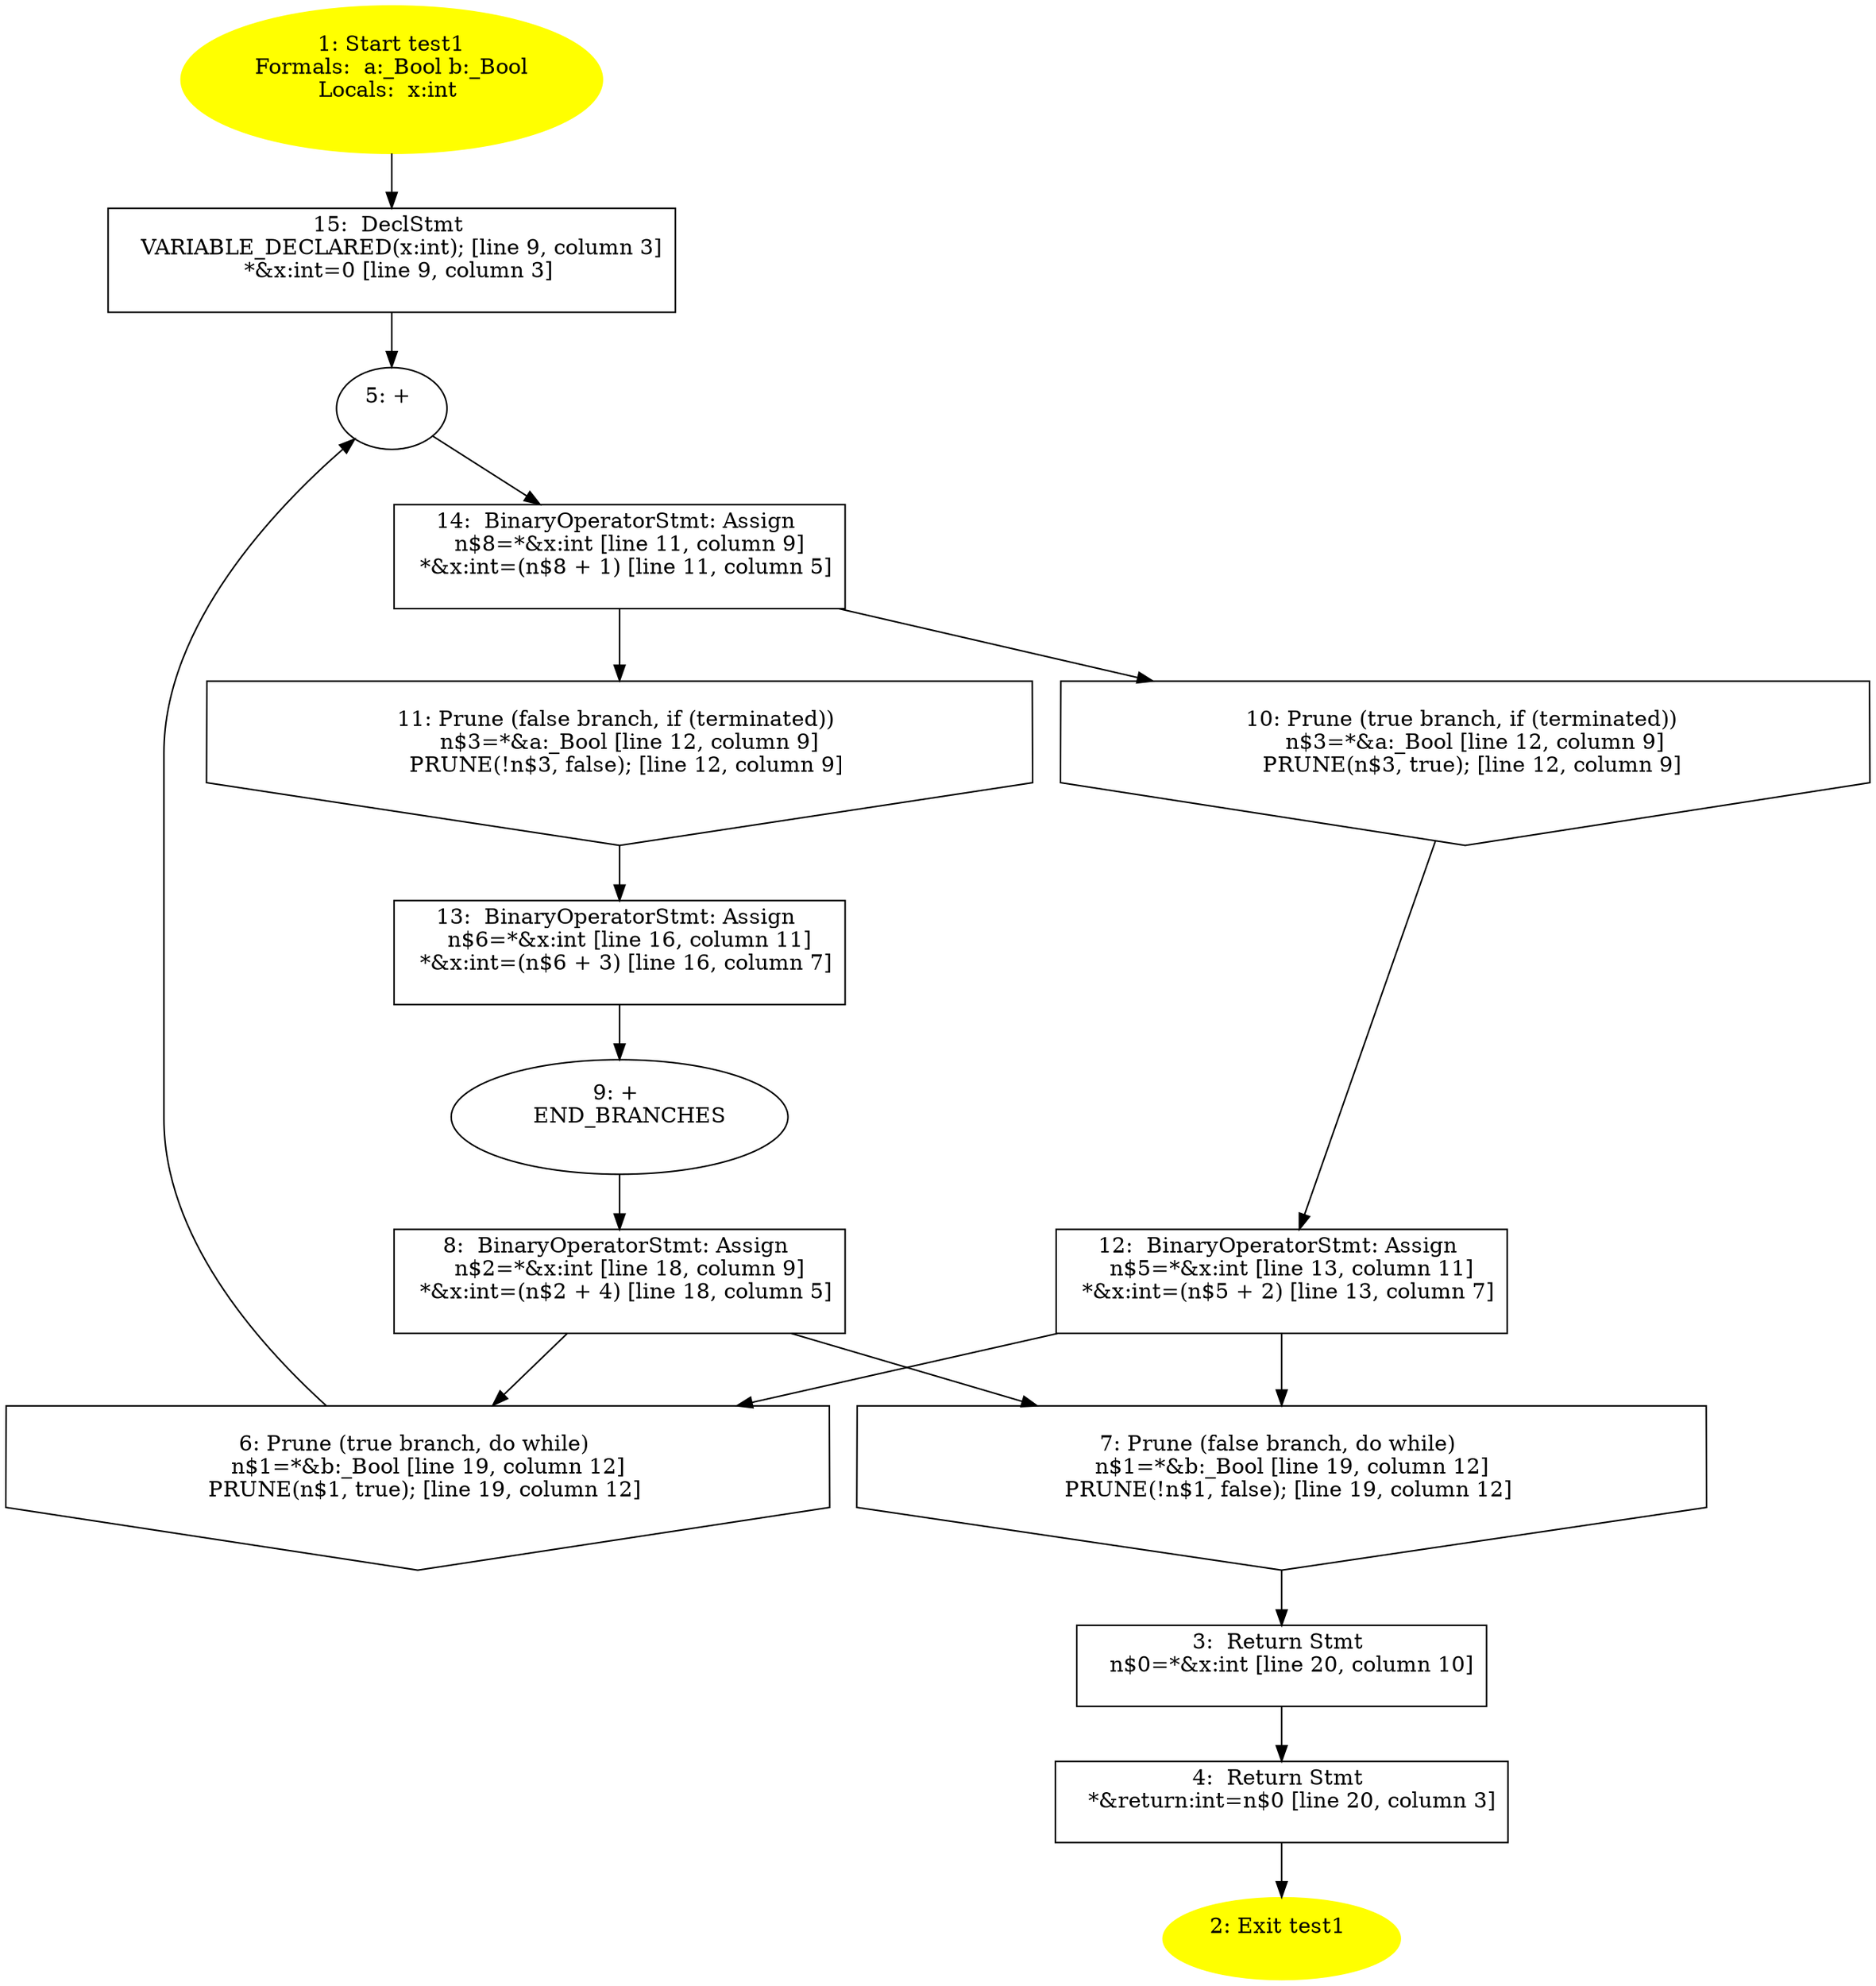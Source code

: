 /* @generated */
digraph cfg {
"test1#18336337528475129646.aabe036d545fef7e_1" [label="1: Start test1\nFormals:  a:_Bool b:_Bool\nLocals:  x:int \n  " color=yellow style=filled]
	

	 "test1#18336337528475129646.aabe036d545fef7e_1" -> "test1#18336337528475129646.aabe036d545fef7e_15" ;
"test1#18336337528475129646.aabe036d545fef7e_2" [label="2: Exit test1 \n  " color=yellow style=filled]
	

"test1#18336337528475129646.aabe036d545fef7e_3" [label="3:  Return Stmt \n   n$0=*&x:int [line 20, column 10]\n " shape="box"]
	

	 "test1#18336337528475129646.aabe036d545fef7e_3" -> "test1#18336337528475129646.aabe036d545fef7e_4" ;
"test1#18336337528475129646.aabe036d545fef7e_4" [label="4:  Return Stmt \n   *&return:int=n$0 [line 20, column 3]\n " shape="box"]
	

	 "test1#18336337528475129646.aabe036d545fef7e_4" -> "test1#18336337528475129646.aabe036d545fef7e_2" ;
"test1#18336337528475129646.aabe036d545fef7e_5" [label="5: + \n  " ]
	

	 "test1#18336337528475129646.aabe036d545fef7e_5" -> "test1#18336337528475129646.aabe036d545fef7e_14" ;
"test1#18336337528475129646.aabe036d545fef7e_6" [label="6: Prune (true branch, do while) \n   n$1=*&b:_Bool [line 19, column 12]\n  PRUNE(n$1, true); [line 19, column 12]\n " shape="invhouse"]
	

	 "test1#18336337528475129646.aabe036d545fef7e_6" -> "test1#18336337528475129646.aabe036d545fef7e_5" ;
"test1#18336337528475129646.aabe036d545fef7e_7" [label="7: Prune (false branch, do while) \n   n$1=*&b:_Bool [line 19, column 12]\n  PRUNE(!n$1, false); [line 19, column 12]\n " shape="invhouse"]
	

	 "test1#18336337528475129646.aabe036d545fef7e_7" -> "test1#18336337528475129646.aabe036d545fef7e_3" ;
"test1#18336337528475129646.aabe036d545fef7e_8" [label="8:  BinaryOperatorStmt: Assign \n   n$2=*&x:int [line 18, column 9]\n  *&x:int=(n$2 + 4) [line 18, column 5]\n " shape="box"]
	

	 "test1#18336337528475129646.aabe036d545fef7e_8" -> "test1#18336337528475129646.aabe036d545fef7e_6" ;
	 "test1#18336337528475129646.aabe036d545fef7e_8" -> "test1#18336337528475129646.aabe036d545fef7e_7" ;
"test1#18336337528475129646.aabe036d545fef7e_9" [label="9: + \n   END_BRANCHES\n " ]
	

	 "test1#18336337528475129646.aabe036d545fef7e_9" -> "test1#18336337528475129646.aabe036d545fef7e_8" ;
"test1#18336337528475129646.aabe036d545fef7e_10" [label="10: Prune (true branch, if (terminated)) \n   n$3=*&a:_Bool [line 12, column 9]\n  PRUNE(n$3, true); [line 12, column 9]\n " shape="invhouse"]
	

	 "test1#18336337528475129646.aabe036d545fef7e_10" -> "test1#18336337528475129646.aabe036d545fef7e_12" ;
"test1#18336337528475129646.aabe036d545fef7e_11" [label="11: Prune (false branch, if (terminated)) \n   n$3=*&a:_Bool [line 12, column 9]\n  PRUNE(!n$3, false); [line 12, column 9]\n " shape="invhouse"]
	

	 "test1#18336337528475129646.aabe036d545fef7e_11" -> "test1#18336337528475129646.aabe036d545fef7e_13" ;
"test1#18336337528475129646.aabe036d545fef7e_12" [label="12:  BinaryOperatorStmt: Assign \n   n$5=*&x:int [line 13, column 11]\n  *&x:int=(n$5 + 2) [line 13, column 7]\n " shape="box"]
	

	 "test1#18336337528475129646.aabe036d545fef7e_12" -> "test1#18336337528475129646.aabe036d545fef7e_6" ;
	 "test1#18336337528475129646.aabe036d545fef7e_12" -> "test1#18336337528475129646.aabe036d545fef7e_7" ;
"test1#18336337528475129646.aabe036d545fef7e_13" [label="13:  BinaryOperatorStmt: Assign \n   n$6=*&x:int [line 16, column 11]\n  *&x:int=(n$6 + 3) [line 16, column 7]\n " shape="box"]
	

	 "test1#18336337528475129646.aabe036d545fef7e_13" -> "test1#18336337528475129646.aabe036d545fef7e_9" ;
"test1#18336337528475129646.aabe036d545fef7e_14" [label="14:  BinaryOperatorStmt: Assign \n   n$8=*&x:int [line 11, column 9]\n  *&x:int=(n$8 + 1) [line 11, column 5]\n " shape="box"]
	

	 "test1#18336337528475129646.aabe036d545fef7e_14" -> "test1#18336337528475129646.aabe036d545fef7e_10" ;
	 "test1#18336337528475129646.aabe036d545fef7e_14" -> "test1#18336337528475129646.aabe036d545fef7e_11" ;
"test1#18336337528475129646.aabe036d545fef7e_15" [label="15:  DeclStmt \n   VARIABLE_DECLARED(x:int); [line 9, column 3]\n  *&x:int=0 [line 9, column 3]\n " shape="box"]
	

	 "test1#18336337528475129646.aabe036d545fef7e_15" -> "test1#18336337528475129646.aabe036d545fef7e_5" ;
}
